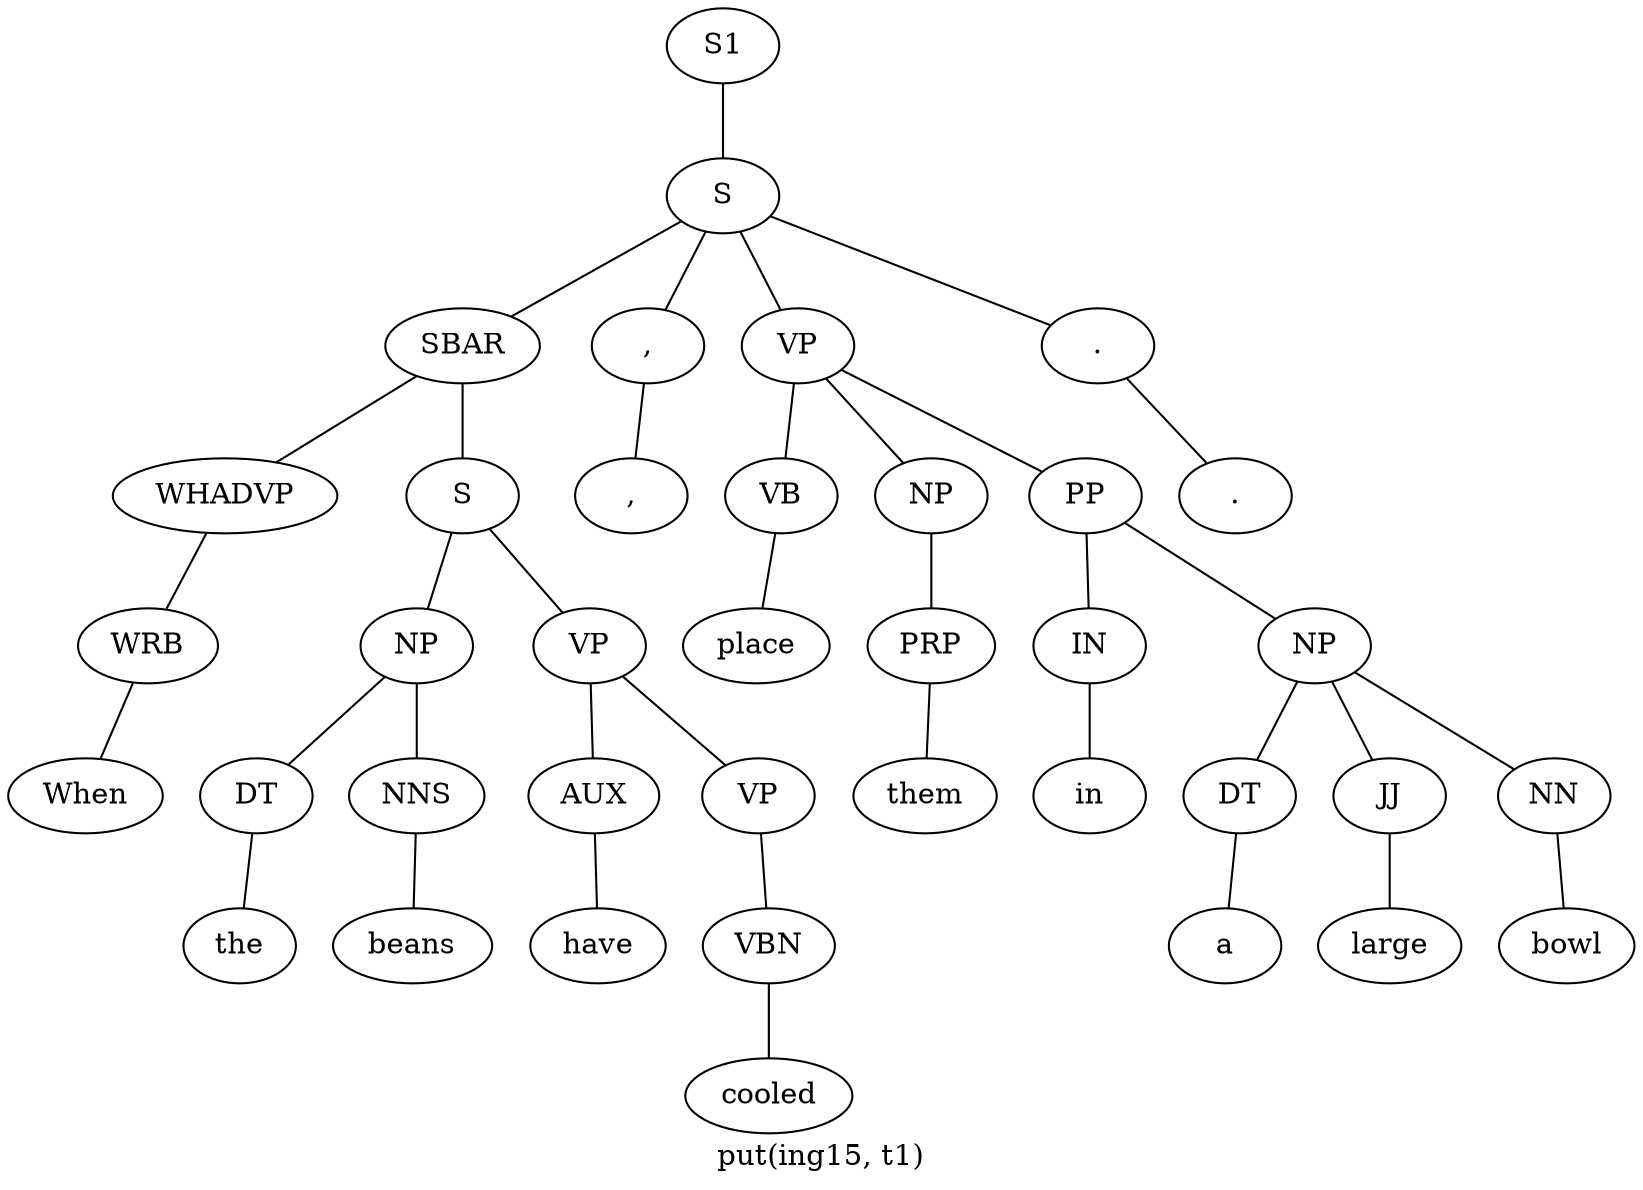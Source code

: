 graph SyntaxGraph {
	label = "put(ing15, t1)";
	Node0 [label="S1"];
	Node1 [label="S"];
	Node2 [label="SBAR"];
	Node3 [label="WHADVP"];
	Node4 [label="WRB"];
	Node5 [label="When"];
	Node6 [label="S"];
	Node7 [label="NP"];
	Node8 [label="DT"];
	Node9 [label="the"];
	Node10 [label="NNS"];
	Node11 [label="beans"];
	Node12 [label="VP"];
	Node13 [label="AUX"];
	Node14 [label="have"];
	Node15 [label="VP"];
	Node16 [label="VBN"];
	Node17 [label="cooled"];
	Node18 [label=","];
	Node19 [label=","];
	Node20 [label="VP"];
	Node21 [label="VB"];
	Node22 [label="place"];
	Node23 [label="NP"];
	Node24 [label="PRP"];
	Node25 [label="them"];
	Node26 [label="PP"];
	Node27 [label="IN"];
	Node28 [label="in"];
	Node29 [label="NP"];
	Node30 [label="DT"];
	Node31 [label="a"];
	Node32 [label="JJ"];
	Node33 [label="large"];
	Node34 [label="NN"];
	Node35 [label="bowl"];
	Node36 [label="."];
	Node37 [label="."];

	Node0 -- Node1;
	Node1 -- Node2;
	Node1 -- Node18;
	Node1 -- Node20;
	Node1 -- Node36;
	Node2 -- Node3;
	Node2 -- Node6;
	Node3 -- Node4;
	Node4 -- Node5;
	Node6 -- Node7;
	Node6 -- Node12;
	Node7 -- Node8;
	Node7 -- Node10;
	Node8 -- Node9;
	Node10 -- Node11;
	Node12 -- Node13;
	Node12 -- Node15;
	Node13 -- Node14;
	Node15 -- Node16;
	Node16 -- Node17;
	Node18 -- Node19;
	Node20 -- Node21;
	Node20 -- Node23;
	Node20 -- Node26;
	Node21 -- Node22;
	Node23 -- Node24;
	Node24 -- Node25;
	Node26 -- Node27;
	Node26 -- Node29;
	Node27 -- Node28;
	Node29 -- Node30;
	Node29 -- Node32;
	Node29 -- Node34;
	Node30 -- Node31;
	Node32 -- Node33;
	Node34 -- Node35;
	Node36 -- Node37;
}